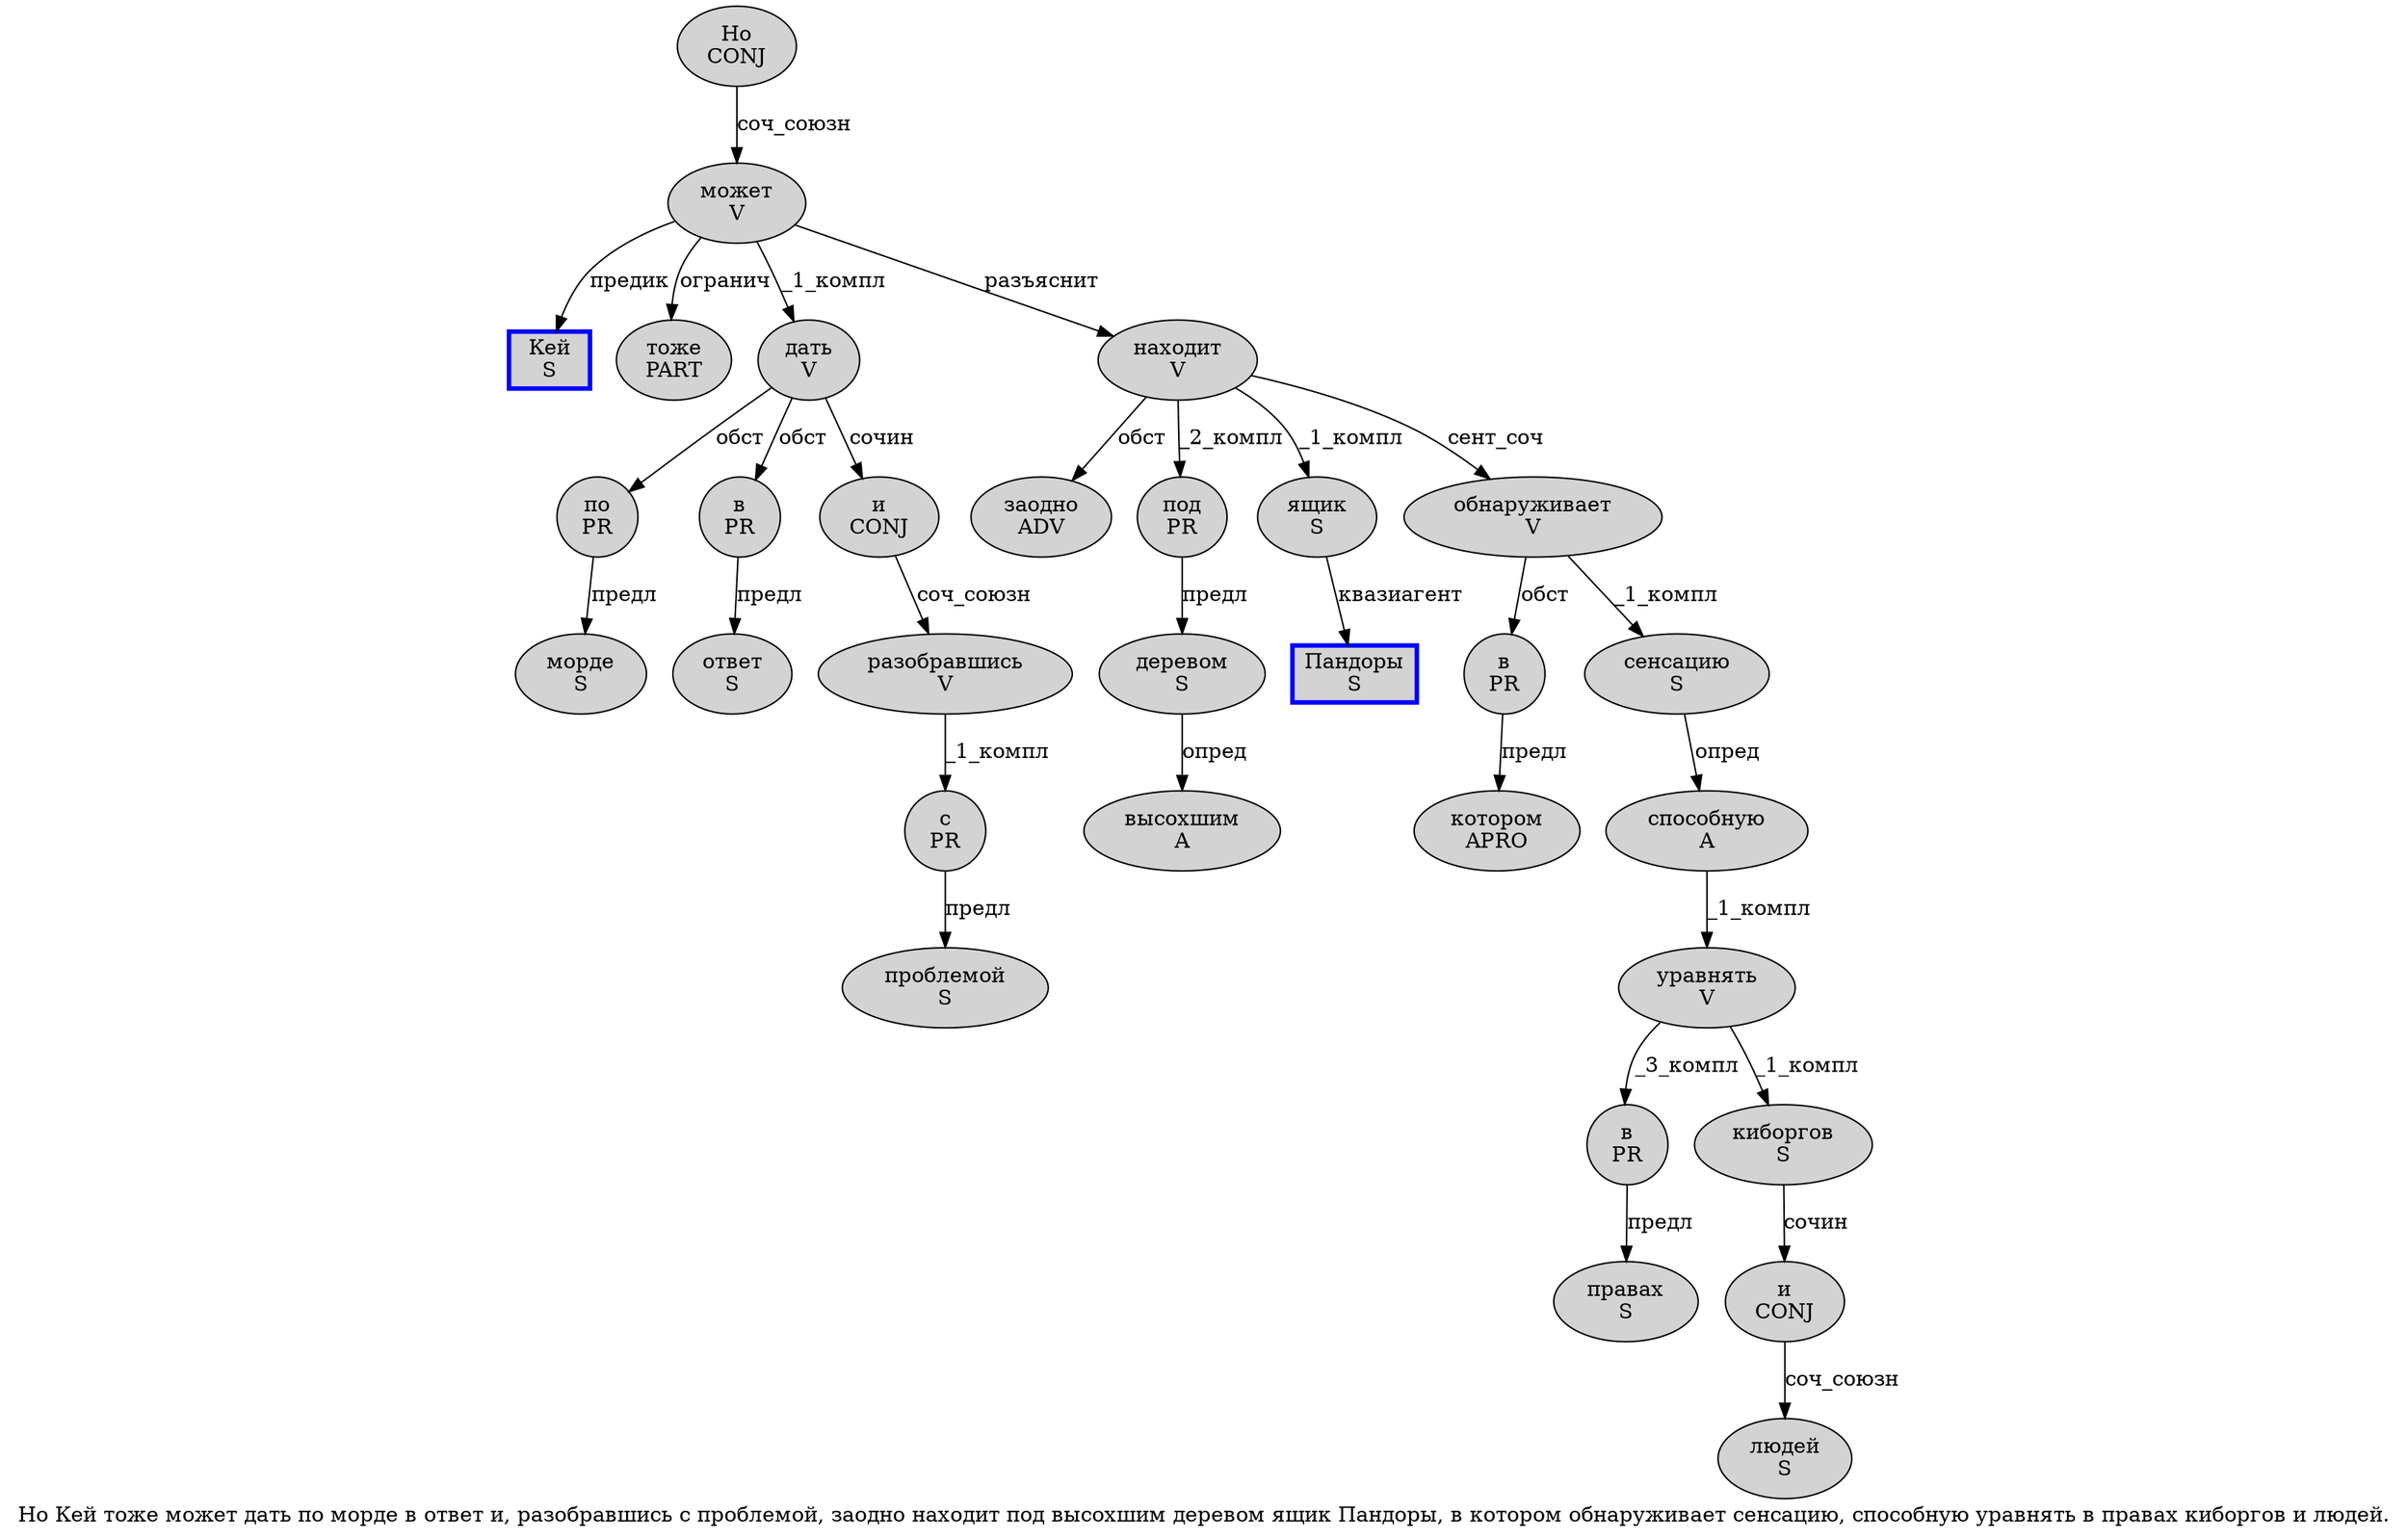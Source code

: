 digraph SENTENCE_2724 {
	graph [label="Но Кей тоже может дать по морде в ответ и, разобравшись с проблемой, заодно находит под высохшим деревом ящик Пандоры, в котором обнаруживает сенсацию, способную уравнять в правах киборгов и людей."]
	node [style=filled]
		0 [label="Но
CONJ" color="" fillcolor=lightgray penwidth=1 shape=ellipse]
		1 [label="Кей
S" color=blue fillcolor=lightgray penwidth=3 shape=box]
		2 [label="тоже
PART" color="" fillcolor=lightgray penwidth=1 shape=ellipse]
		3 [label="может
V" color="" fillcolor=lightgray penwidth=1 shape=ellipse]
		4 [label="дать
V" color="" fillcolor=lightgray penwidth=1 shape=ellipse]
		5 [label="по
PR" color="" fillcolor=lightgray penwidth=1 shape=ellipse]
		6 [label="морде
S" color="" fillcolor=lightgray penwidth=1 shape=ellipse]
		7 [label="в
PR" color="" fillcolor=lightgray penwidth=1 shape=ellipse]
		8 [label="ответ
S" color="" fillcolor=lightgray penwidth=1 shape=ellipse]
		9 [label="и
CONJ" color="" fillcolor=lightgray penwidth=1 shape=ellipse]
		11 [label="разобравшись
V" color="" fillcolor=lightgray penwidth=1 shape=ellipse]
		12 [label="с
PR" color="" fillcolor=lightgray penwidth=1 shape=ellipse]
		13 [label="проблемой
S" color="" fillcolor=lightgray penwidth=1 shape=ellipse]
		15 [label="заодно
ADV" color="" fillcolor=lightgray penwidth=1 shape=ellipse]
		16 [label="находит
V" color="" fillcolor=lightgray penwidth=1 shape=ellipse]
		17 [label="под
PR" color="" fillcolor=lightgray penwidth=1 shape=ellipse]
		18 [label="высохшим
A" color="" fillcolor=lightgray penwidth=1 shape=ellipse]
		19 [label="деревом
S" color="" fillcolor=lightgray penwidth=1 shape=ellipse]
		20 [label="ящик
S" color="" fillcolor=lightgray penwidth=1 shape=ellipse]
		21 [label="Пандоры
S" color=blue fillcolor=lightgray penwidth=3 shape=box]
		23 [label="в
PR" color="" fillcolor=lightgray penwidth=1 shape=ellipse]
		24 [label="котором
APRO" color="" fillcolor=lightgray penwidth=1 shape=ellipse]
		25 [label="обнаруживает
V" color="" fillcolor=lightgray penwidth=1 shape=ellipse]
		26 [label="сенсацию
S" color="" fillcolor=lightgray penwidth=1 shape=ellipse]
		28 [label="способную
A" color="" fillcolor=lightgray penwidth=1 shape=ellipse]
		29 [label="уравнять
V" color="" fillcolor=lightgray penwidth=1 shape=ellipse]
		30 [label="в
PR" color="" fillcolor=lightgray penwidth=1 shape=ellipse]
		31 [label="правах
S" color="" fillcolor=lightgray penwidth=1 shape=ellipse]
		32 [label="киборгов
S" color="" fillcolor=lightgray penwidth=1 shape=ellipse]
		33 [label="и
CONJ" color="" fillcolor=lightgray penwidth=1 shape=ellipse]
		34 [label="людей
S" color="" fillcolor=lightgray penwidth=1 shape=ellipse]
			29 -> 30 [label="_3_компл"]
			29 -> 32 [label="_1_компл"]
			0 -> 3 [label="соч_союзн"]
			20 -> 21 [label="квазиагент"]
			5 -> 6 [label="предл"]
			4 -> 5 [label="обст"]
			4 -> 7 [label="обст"]
			4 -> 9 [label="сочин"]
			16 -> 15 [label="обст"]
			16 -> 17 [label="_2_компл"]
			16 -> 20 [label="_1_компл"]
			16 -> 25 [label="сент_соч"]
			32 -> 33 [label="сочин"]
			12 -> 13 [label="предл"]
			25 -> 23 [label="обст"]
			25 -> 26 [label="_1_компл"]
			26 -> 28 [label="опред"]
			7 -> 8 [label="предл"]
			23 -> 24 [label="предл"]
			28 -> 29 [label="_1_компл"]
			33 -> 34 [label="соч_союзн"]
			11 -> 12 [label="_1_компл"]
			3 -> 1 [label="предик"]
			3 -> 2 [label="огранич"]
			3 -> 4 [label="_1_компл"]
			3 -> 16 [label="разъяснит"]
			19 -> 18 [label="опред"]
			30 -> 31 [label="предл"]
			9 -> 11 [label="соч_союзн"]
			17 -> 19 [label="предл"]
}